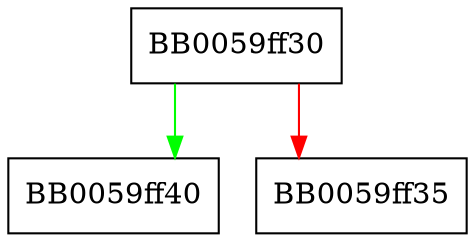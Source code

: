 digraph OSSL_ENCODER_INSTANCE_get_encoder_ctx {
  node [shape="box"];
  graph [splines=ortho];
  BB0059ff30 -> BB0059ff40 [color="green"];
  BB0059ff30 -> BB0059ff35 [color="red"];
}